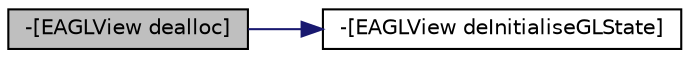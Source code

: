 digraph "-[EAGLView dealloc]"
{
  edge [fontname="Helvetica",fontsize="10",labelfontname="Helvetica",labelfontsize="10"];
  node [fontname="Helvetica",fontsize="10",shape=record];
  rankdir="LR";
  Node1 [label="-[EAGLView dealloc]",height=0.2,width=0.4,color="black", fillcolor="grey75", style="filled", fontcolor="black"];
  Node1 -> Node2 [color="midnightblue",fontsize="10",style="solid",fontname="Helvetica"];
  Node2 [label="-[EAGLView deInitialiseGLState]",height=0.2,width=0.4,color="black", fillcolor="white", style="filled",URL="$interface_e_a_g_l_view.html#a5a32476efbeef3241a173d115716b54e"];
}
